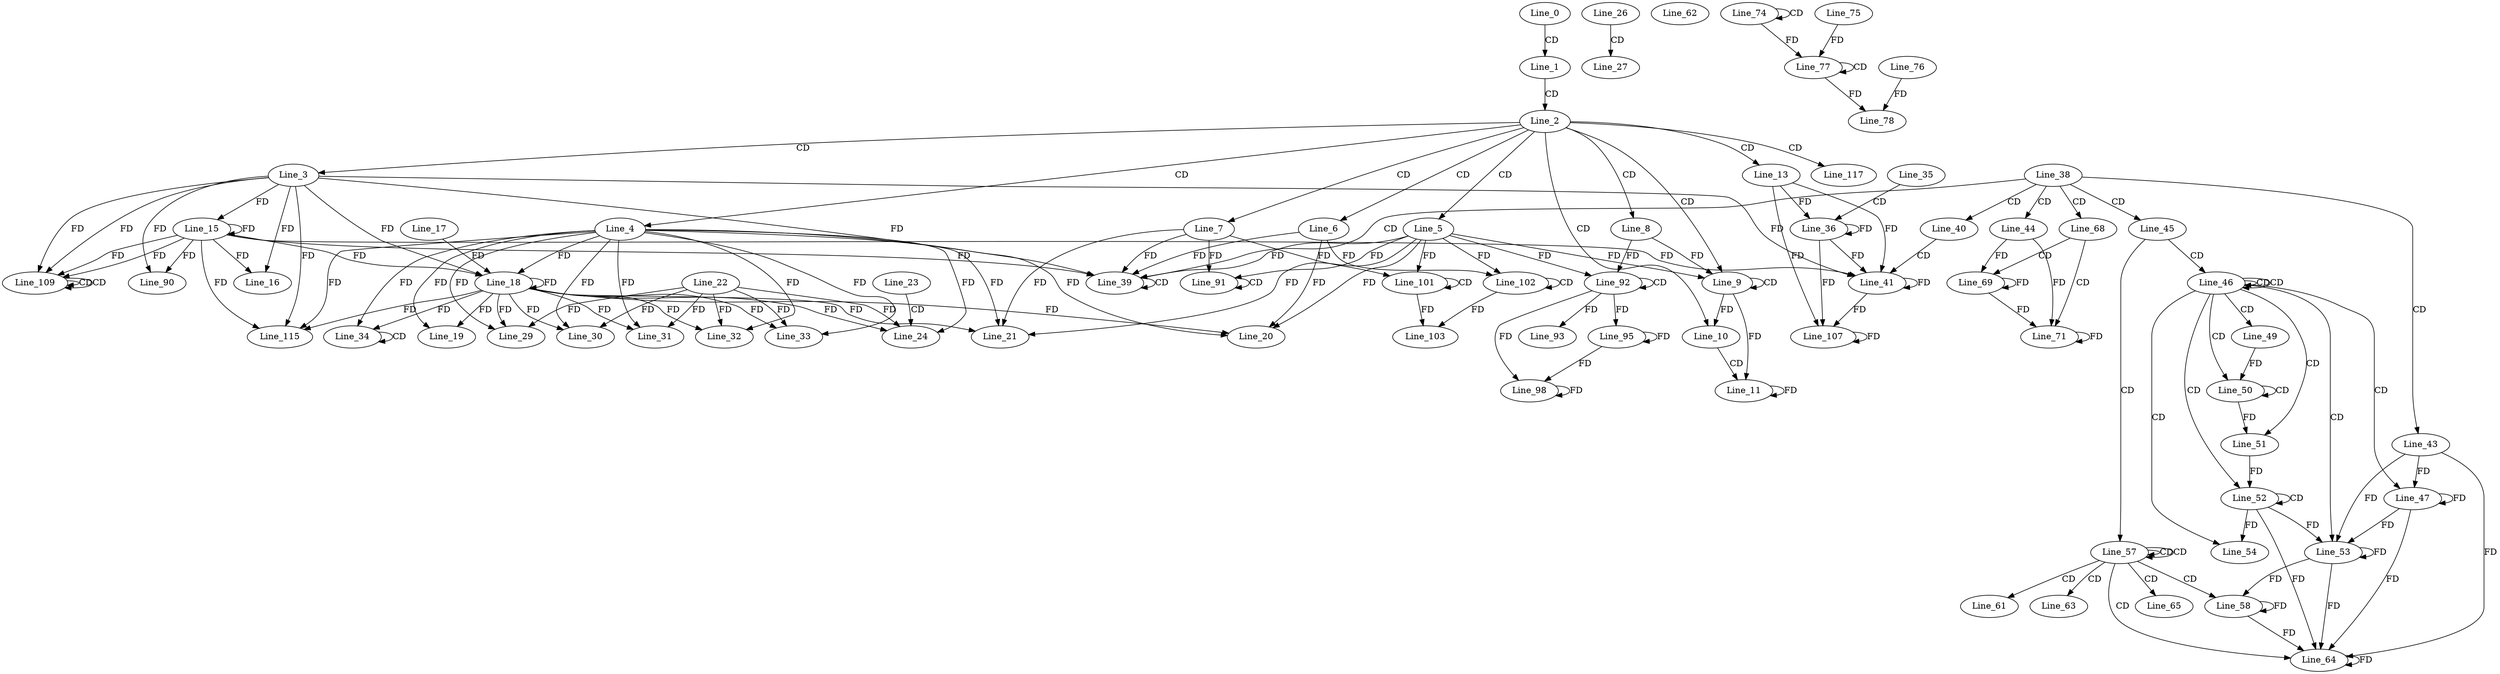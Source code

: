 digraph G {
  Line_0;
  Line_1;
  Line_2;
  Line_3;
  Line_4;
  Line_5;
  Line_6;
  Line_7;
  Line_8;
  Line_9;
  Line_9;
  Line_10;
  Line_10;
  Line_11;
  Line_11;
  Line_13;
  Line_15;
  Line_15;
  Line_16;
  Line_18;
  Line_18;
  Line_17;
  Line_19;
  Line_20;
  Line_20;
  Line_21;
  Line_21;
  Line_23;
  Line_24;
  Line_22;
  Line_24;
  Line_26;
  Line_27;
  Line_27;
  Line_29;
  Line_29;
  Line_30;
  Line_30;
  Line_31;
  Line_31;
  Line_32;
  Line_32;
  Line_33;
  Line_33;
  Line_34;
  Line_34;
  Line_35;
  Line_36;
  Line_38;
  Line_39;
  Line_39;
  Line_39;
  Line_39;
  Line_40;
  Line_41;
  Line_41;
  Line_43;
  Line_44;
  Line_45;
  Line_46;
  Line_46;
  Line_46;
  Line_47;
  Line_49;
  Line_50;
  Line_50;
  Line_51;
  Line_51;
  Line_52;
  Line_52;
  Line_53;
  Line_53;
  Line_54;
  Line_57;
  Line_57;
  Line_57;
  Line_58;
  Line_61;
  Line_62;
  Line_63;
  Line_64;
  Line_64;
  Line_65;
  Line_68;
  Line_69;
  Line_71;
  Line_74;
  Line_74;
  Line_77;
  Line_77;
  Line_75;
  Line_78;
  Line_76;
  Line_90;
  Line_91;
  Line_91;
  Line_91;
  Line_92;
  Line_92;
  Line_93;
  Line_95;
  Line_98;
  Line_101;
  Line_101;
  Line_101;
  Line_102;
  Line_102;
  Line_102;
  Line_103;
  Line_107;
  Line_109;
  Line_109;
  Line_109;
  Line_115;
  Line_117;
  Line_0 -> Line_1 [ label="CD" ];
  Line_1 -> Line_2 [ label="CD" ];
  Line_2 -> Line_3 [ label="CD" ];
  Line_2 -> Line_4 [ label="CD" ];
  Line_2 -> Line_5 [ label="CD" ];
  Line_2 -> Line_6 [ label="CD" ];
  Line_2 -> Line_7 [ label="CD" ];
  Line_2 -> Line_8 [ label="CD" ];
  Line_2 -> Line_9 [ label="CD" ];
  Line_9 -> Line_9 [ label="CD" ];
  Line_8 -> Line_9 [ label="FD" ];
  Line_5 -> Line_9 [ label="FD" ];
  Line_2 -> Line_10 [ label="CD" ];
  Line_9 -> Line_10 [ label="FD" ];
  Line_10 -> Line_11 [ label="CD" ];
  Line_9 -> Line_11 [ label="FD" ];
  Line_11 -> Line_11 [ label="FD" ];
  Line_2 -> Line_13 [ label="CD" ];
  Line_3 -> Line_15 [ label="FD" ];
  Line_15 -> Line_15 [ label="FD" ];
  Line_3 -> Line_16 [ label="FD" ];
  Line_15 -> Line_16 [ label="FD" ];
  Line_4 -> Line_18 [ label="FD" ];
  Line_18 -> Line_18 [ label="FD" ];
  Line_3 -> Line_18 [ label="FD" ];
  Line_15 -> Line_18 [ label="FD" ];
  Line_17 -> Line_18 [ label="FD" ];
  Line_4 -> Line_19 [ label="FD" ];
  Line_18 -> Line_19 [ label="FD" ];
  Line_4 -> Line_20 [ label="FD" ];
  Line_18 -> Line_20 [ label="FD" ];
  Line_6 -> Line_20 [ label="FD" ];
  Line_5 -> Line_20 [ label="FD" ];
  Line_4 -> Line_21 [ label="FD" ];
  Line_18 -> Line_21 [ label="FD" ];
  Line_7 -> Line_21 [ label="FD" ];
  Line_5 -> Line_21 [ label="FD" ];
  Line_23 -> Line_24 [ label="CD" ];
  Line_4 -> Line_24 [ label="FD" ];
  Line_18 -> Line_24 [ label="FD" ];
  Line_22 -> Line_24 [ label="FD" ];
  Line_26 -> Line_27 [ label="CD" ];
  Line_4 -> Line_29 [ label="FD" ];
  Line_18 -> Line_29 [ label="FD" ];
  Line_22 -> Line_29 [ label="FD" ];
  Line_4 -> Line_30 [ label="FD" ];
  Line_18 -> Line_30 [ label="FD" ];
  Line_22 -> Line_30 [ label="FD" ];
  Line_4 -> Line_31 [ label="FD" ];
  Line_18 -> Line_31 [ label="FD" ];
  Line_22 -> Line_31 [ label="FD" ];
  Line_4 -> Line_32 [ label="FD" ];
  Line_18 -> Line_32 [ label="FD" ];
  Line_22 -> Line_32 [ label="FD" ];
  Line_4 -> Line_33 [ label="FD" ];
  Line_18 -> Line_33 [ label="FD" ];
  Line_22 -> Line_33 [ label="FD" ];
  Line_34 -> Line_34 [ label="CD" ];
  Line_4 -> Line_34 [ label="FD" ];
  Line_18 -> Line_34 [ label="FD" ];
  Line_35 -> Line_36 [ label="CD" ];
  Line_13 -> Line_36 [ label="FD" ];
  Line_36 -> Line_36 [ label="FD" ];
  Line_38 -> Line_39 [ label="CD" ];
  Line_39 -> Line_39 [ label="CD" ];
  Line_3 -> Line_39 [ label="FD" ];
  Line_15 -> Line_39 [ label="FD" ];
  Line_6 -> Line_39 [ label="FD" ];
  Line_5 -> Line_39 [ label="FD" ];
  Line_7 -> Line_39 [ label="FD" ];
  Line_38 -> Line_40 [ label="CD" ];
  Line_40 -> Line_41 [ label="CD" ];
  Line_13 -> Line_41 [ label="FD" ];
  Line_36 -> Line_41 [ label="FD" ];
  Line_41 -> Line_41 [ label="FD" ];
  Line_3 -> Line_41 [ label="FD" ];
  Line_15 -> Line_41 [ label="FD" ];
  Line_38 -> Line_43 [ label="CD" ];
  Line_38 -> Line_44 [ label="CD" ];
  Line_38 -> Line_45 [ label="CD" ];
  Line_45 -> Line_46 [ label="CD" ];
  Line_46 -> Line_46 [ label="CD" ];
  Line_46 -> Line_46 [ label="CD" ];
  Line_46 -> Line_47 [ label="CD" ];
  Line_43 -> Line_47 [ label="FD" ];
  Line_47 -> Line_47 [ label="FD" ];
  Line_46 -> Line_49 [ label="CD" ];
  Line_46 -> Line_50 [ label="CD" ];
  Line_50 -> Line_50 [ label="CD" ];
  Line_49 -> Line_50 [ label="FD" ];
  Line_46 -> Line_51 [ label="CD" ];
  Line_50 -> Line_51 [ label="FD" ];
  Line_46 -> Line_52 [ label="CD" ];
  Line_52 -> Line_52 [ label="CD" ];
  Line_51 -> Line_52 [ label="FD" ];
  Line_46 -> Line_53 [ label="CD" ];
  Line_43 -> Line_53 [ label="FD" ];
  Line_47 -> Line_53 [ label="FD" ];
  Line_53 -> Line_53 [ label="FD" ];
  Line_52 -> Line_53 [ label="FD" ];
  Line_46 -> Line_54 [ label="CD" ];
  Line_52 -> Line_54 [ label="FD" ];
  Line_45 -> Line_57 [ label="CD" ];
  Line_57 -> Line_57 [ label="CD" ];
  Line_57 -> Line_57 [ label="CD" ];
  Line_57 -> Line_58 [ label="CD" ];
  Line_53 -> Line_58 [ label="FD" ];
  Line_58 -> Line_58 [ label="FD" ];
  Line_57 -> Line_61 [ label="CD" ];
  Line_57 -> Line_63 [ label="CD" ];
  Line_57 -> Line_64 [ label="CD" ];
  Line_43 -> Line_64 [ label="FD" ];
  Line_47 -> Line_64 [ label="FD" ];
  Line_53 -> Line_64 [ label="FD" ];
  Line_58 -> Line_64 [ label="FD" ];
  Line_64 -> Line_64 [ label="FD" ];
  Line_52 -> Line_64 [ label="FD" ];
  Line_57 -> Line_65 [ label="CD" ];
  Line_38 -> Line_68 [ label="CD" ];
  Line_68 -> Line_69 [ label="CD" ];
  Line_44 -> Line_69 [ label="FD" ];
  Line_69 -> Line_69 [ label="FD" ];
  Line_68 -> Line_71 [ label="CD" ];
  Line_44 -> Line_71 [ label="FD" ];
  Line_69 -> Line_71 [ label="FD" ];
  Line_71 -> Line_71 [ label="FD" ];
  Line_74 -> Line_74 [ label="CD" ];
  Line_77 -> Line_77 [ label="CD" ];
  Line_74 -> Line_77 [ label="FD" ];
  Line_75 -> Line_77 [ label="FD" ];
  Line_77 -> Line_78 [ label="FD" ];
  Line_76 -> Line_78 [ label="FD" ];
  Line_3 -> Line_90 [ label="FD" ];
  Line_15 -> Line_90 [ label="FD" ];
  Line_91 -> Line_91 [ label="CD" ];
  Line_7 -> Line_91 [ label="FD" ];
  Line_5 -> Line_91 [ label="FD" ];
  Line_92 -> Line_92 [ label="CD" ];
  Line_8 -> Line_92 [ label="FD" ];
  Line_5 -> Line_92 [ label="FD" ];
  Line_92 -> Line_93 [ label="FD" ];
  Line_92 -> Line_95 [ label="FD" ];
  Line_95 -> Line_95 [ label="FD" ];
  Line_92 -> Line_98 [ label="FD" ];
  Line_95 -> Line_98 [ label="FD" ];
  Line_98 -> Line_98 [ label="FD" ];
  Line_101 -> Line_101 [ label="CD" ];
  Line_7 -> Line_101 [ label="FD" ];
  Line_5 -> Line_101 [ label="FD" ];
  Line_102 -> Line_102 [ label="CD" ];
  Line_6 -> Line_102 [ label="FD" ];
  Line_5 -> Line_102 [ label="FD" ];
  Line_102 -> Line_103 [ label="FD" ];
  Line_101 -> Line_103 [ label="FD" ];
  Line_13 -> Line_107 [ label="FD" ];
  Line_36 -> Line_107 [ label="FD" ];
  Line_41 -> Line_107 [ label="FD" ];
  Line_107 -> Line_107 [ label="FD" ];
  Line_3 -> Line_109 [ label="FD" ];
  Line_15 -> Line_109 [ label="FD" ];
  Line_109 -> Line_109 [ label="CD" ];
  Line_3 -> Line_109 [ label="FD" ];
  Line_15 -> Line_109 [ label="FD" ];
  Line_109 -> Line_109 [ label="CD" ];
  Line_3 -> Line_115 [ label="FD" ];
  Line_15 -> Line_115 [ label="FD" ];
  Line_4 -> Line_115 [ label="FD" ];
  Line_18 -> Line_115 [ label="FD" ];
  Line_2 -> Line_117 [ label="CD" ];
}

